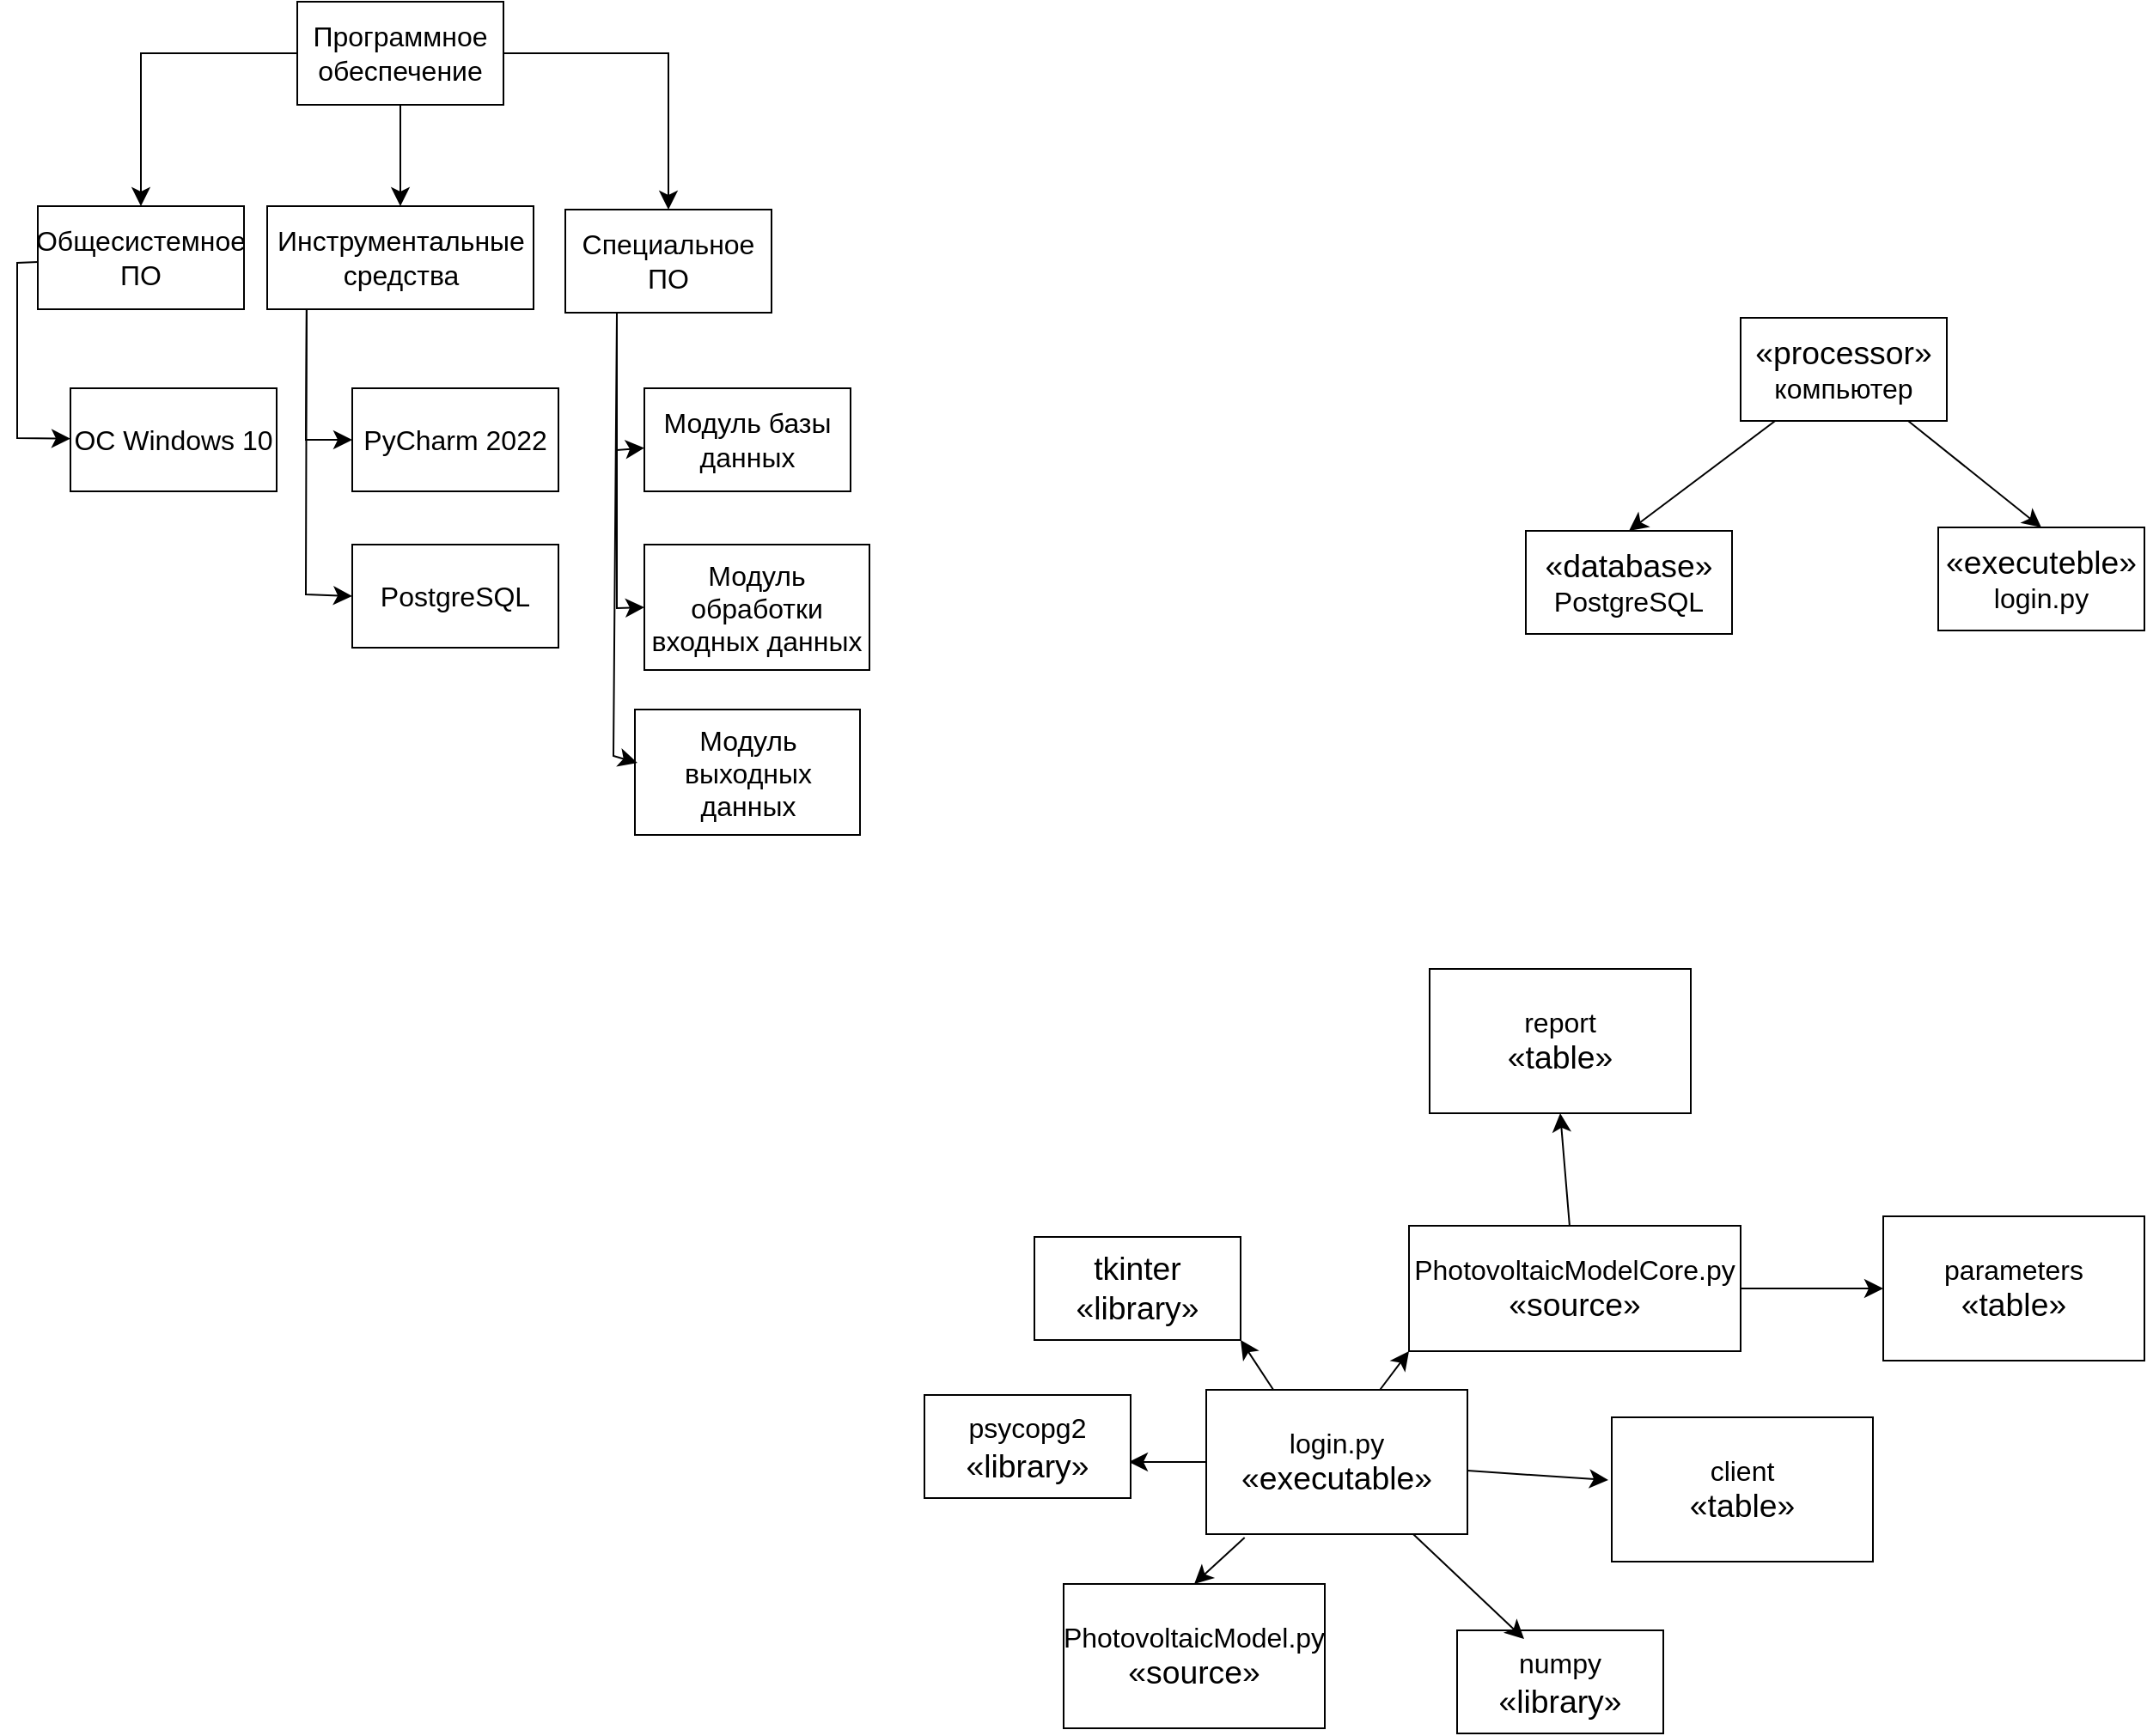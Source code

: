 <mxfile version="22.1.4" type="github">
  <diagram name="Страница — 1" id="VoEZJo4x_uYEtXxC_7kK">
    <mxGraphModel dx="706" dy="842" grid="0" gridSize="10" guides="1" tooltips="1" connect="1" arrows="1" fold="1" page="0" pageScale="1" pageWidth="827" pageHeight="1169" math="0" shadow="0">
      <root>
        <mxCell id="0" />
        <mxCell id="1" parent="0" />
        <mxCell id="uDlhfajTU3gqzJsvabU9-4" value="" style="edgeStyle=none;rounded=0;orthogonalLoop=1;jettySize=auto;html=1;fontSize=12;startSize=8;endSize=8;" parent="1" source="uDlhfajTU3gqzJsvabU9-1" target="uDlhfajTU3gqzJsvabU9-3" edge="1">
          <mxGeometry relative="1" as="geometry">
            <Array as="points">
              <mxPoint x="99" y="139" />
            </Array>
          </mxGeometry>
        </mxCell>
        <mxCell id="uDlhfajTU3gqzJsvabU9-6" value="" style="edgeStyle=none;curved=1;rounded=0;orthogonalLoop=1;jettySize=auto;html=1;fontSize=12;startSize=8;endSize=8;" parent="1" source="uDlhfajTU3gqzJsvabU9-1" target="uDlhfajTU3gqzJsvabU9-5" edge="1">
          <mxGeometry relative="1" as="geometry" />
        </mxCell>
        <mxCell id="uDlhfajTU3gqzJsvabU9-8" value="" style="edgeStyle=none;rounded=0;orthogonalLoop=1;jettySize=auto;html=1;fontSize=12;startSize=8;endSize=8;" parent="1" source="uDlhfajTU3gqzJsvabU9-1" target="uDlhfajTU3gqzJsvabU9-7" edge="1">
          <mxGeometry relative="1" as="geometry">
            <Array as="points">
              <mxPoint x="406" y="139" />
            </Array>
          </mxGeometry>
        </mxCell>
        <mxCell id="uDlhfajTU3gqzJsvabU9-1" value="Программное обеспечение" style="rounded=0;whiteSpace=wrap;html=1;fontSize=16;" parent="1" vertex="1">
          <mxGeometry x="190" y="109" width="120" height="60" as="geometry" />
        </mxCell>
        <mxCell id="uDlhfajTU3gqzJsvabU9-10" value="" style="edgeStyle=none;rounded=0;orthogonalLoop=1;jettySize=auto;html=1;fontSize=12;startSize=8;endSize=8;" parent="1" source="uDlhfajTU3gqzJsvabU9-3" target="uDlhfajTU3gqzJsvabU9-9" edge="1">
          <mxGeometry relative="1" as="geometry">
            <Array as="points">
              <mxPoint x="27" y="261" />
              <mxPoint x="27" y="363" />
            </Array>
          </mxGeometry>
        </mxCell>
        <mxCell id="uDlhfajTU3gqzJsvabU9-3" value="Общесистемное ПО" style="rounded=0;whiteSpace=wrap;html=1;fontSize=16;" parent="1" vertex="1">
          <mxGeometry x="39" y="228" width="120" height="60" as="geometry" />
        </mxCell>
        <mxCell id="uDlhfajTU3gqzJsvabU9-5" value="Инструментальные средства" style="whiteSpace=wrap;html=1;fontSize=16;rounded=0;" parent="1" vertex="1">
          <mxGeometry x="172.5" y="228" width="155" height="60" as="geometry" />
        </mxCell>
        <mxCell id="uDlhfajTU3gqzJsvabU9-7" value="Специальное ПО" style="whiteSpace=wrap;html=1;fontSize=16;rounded=0;" parent="1" vertex="1">
          <mxGeometry x="346" y="230" width="120" height="60" as="geometry" />
        </mxCell>
        <mxCell id="uDlhfajTU3gqzJsvabU9-9" value="ОС Windows 10" style="whiteSpace=wrap;html=1;fontSize=16;rounded=0;" parent="1" vertex="1">
          <mxGeometry x="58" y="334" width="120" height="60" as="geometry" />
        </mxCell>
        <mxCell id="uDlhfajTU3gqzJsvabU9-12" value="" style="endArrow=classic;html=1;rounded=0;fontSize=12;startSize=8;endSize=8;exitX=0.148;exitY=1.009;exitDx=0;exitDy=0;exitPerimeter=0;entryX=0;entryY=0.5;entryDx=0;entryDy=0;" parent="1" source="uDlhfajTU3gqzJsvabU9-5" target="uDlhfajTU3gqzJsvabU9-13" edge="1">
          <mxGeometry width="50" height="50" relative="1" as="geometry">
            <mxPoint x="202" y="306" as="sourcePoint" />
            <mxPoint x="195" y="391" as="targetPoint" />
            <Array as="points">
              <mxPoint x="195" y="364" />
            </Array>
          </mxGeometry>
        </mxCell>
        <mxCell id="uDlhfajTU3gqzJsvabU9-13" value="PyCharm 2022" style="rounded=0;whiteSpace=wrap;html=1;fontSize=16;" parent="1" vertex="1">
          <mxGeometry x="222" y="334" width="120" height="60" as="geometry" />
        </mxCell>
        <mxCell id="uDlhfajTU3gqzJsvabU9-15" value="" style="endArrow=classic;html=1;rounded=0;fontSize=12;startSize=8;endSize=8;exitX=0.148;exitY=1.007;exitDx=0;exitDy=0;exitPerimeter=0;entryX=0;entryY=0.5;entryDx=0;entryDy=0;" parent="1" source="uDlhfajTU3gqzJsvabU9-5" target="uDlhfajTU3gqzJsvabU9-16" edge="1">
          <mxGeometry width="50" height="50" relative="1" as="geometry">
            <mxPoint x="197" y="496" as="sourcePoint" />
            <mxPoint x="198" y="474" as="targetPoint" />
            <Array as="points">
              <mxPoint x="195" y="454" />
            </Array>
          </mxGeometry>
        </mxCell>
        <mxCell id="uDlhfajTU3gqzJsvabU9-16" value="PostgreSQL" style="rounded=0;whiteSpace=wrap;html=1;fontSize=16;" parent="1" vertex="1">
          <mxGeometry x="222" y="425" width="120" height="60" as="geometry" />
        </mxCell>
        <mxCell id="uDlhfajTU3gqzJsvabU9-18" value="" style="endArrow=classic;html=1;rounded=0;fontSize=12;startSize=8;endSize=8;exitX=0.25;exitY=1;exitDx=0;exitDy=0;" parent="1" source="uDlhfajTU3gqzJsvabU9-7" target="uDlhfajTU3gqzJsvabU9-19" edge="1">
          <mxGeometry width="50" height="50" relative="1" as="geometry">
            <mxPoint x="376" y="290" as="sourcePoint" />
            <mxPoint x="376" y="367" as="targetPoint" />
            <Array as="points">
              <mxPoint x="376" y="370" />
            </Array>
          </mxGeometry>
        </mxCell>
        <mxCell id="uDlhfajTU3gqzJsvabU9-19" value="Модуль базы данных" style="rounded=0;whiteSpace=wrap;html=1;fontSize=16;" parent="1" vertex="1">
          <mxGeometry x="392" y="334" width="120" height="60" as="geometry" />
        </mxCell>
        <mxCell id="uDlhfajTU3gqzJsvabU9-20" value="Модуль обработки входных данных" style="rounded=0;whiteSpace=wrap;html=1;fontSize=16;" parent="1" vertex="1">
          <mxGeometry x="392" y="425" width="131" height="73" as="geometry" />
        </mxCell>
        <mxCell id="uDlhfajTU3gqzJsvabU9-21" value="" style="endArrow=classic;html=1;rounded=0;fontSize=12;startSize=8;endSize=8;exitX=0.25;exitY=1;exitDx=0;exitDy=0;entryX=0;entryY=0.5;entryDx=0;entryDy=0;" parent="1" source="uDlhfajTU3gqzJsvabU9-7" target="uDlhfajTU3gqzJsvabU9-20" edge="1">
          <mxGeometry width="50" height="50" relative="1" as="geometry">
            <mxPoint x="331" y="554" as="sourcePoint" />
            <mxPoint x="381" y="504" as="targetPoint" />
            <Array as="points">
              <mxPoint x="376" y="462" />
            </Array>
          </mxGeometry>
        </mxCell>
        <mxCell id="uDlhfajTU3gqzJsvabU9-29" style="edgeStyle=none;curved=1;rounded=0;orthogonalLoop=1;jettySize=auto;html=1;entryX=1;entryY=1;entryDx=0;entryDy=0;fontSize=12;startSize=8;endSize=8;" parent="1" target="uDlhfajTU3gqzJsvabU9-25" edge="1">
          <mxGeometry relative="1" as="geometry">
            <mxPoint x="759.384" y="919" as="sourcePoint" />
          </mxGeometry>
        </mxCell>
        <mxCell id="uDlhfajTU3gqzJsvabU9-30" style="edgeStyle=none;curved=1;rounded=0;orthogonalLoop=1;jettySize=auto;html=1;entryX=0;entryY=1;entryDx=0;entryDy=0;fontSize=12;startSize=8;endSize=8;" parent="1" target="uDlhfajTU3gqzJsvabU9-26" edge="1">
          <mxGeometry relative="1" as="geometry">
            <mxPoint x="818.579" y="919" as="sourcePoint" />
          </mxGeometry>
        </mxCell>
        <mxCell id="uDlhfajTU3gqzJsvabU9-31" style="edgeStyle=none;curved=1;rounded=0;orthogonalLoop=1;jettySize=auto;html=1;entryX=0.5;entryY=0;entryDx=0;entryDy=0;fontSize=12;startSize=8;endSize=8;" parent="1" target="uDlhfajTU3gqzJsvabU9-28" edge="1">
          <mxGeometry relative="1" as="geometry">
            <mxPoint x="741.348" y="1003" as="sourcePoint" />
          </mxGeometry>
        </mxCell>
        <mxCell id="uDlhfajTU3gqzJsvabU9-25" value="&lt;span class=&quot;a&quot;&gt;&lt;span style=&quot;font-size:14.0pt;&lt;br/&gt;line-height:150%;mso-fareast-font-family:Calibri;mso-fareast-theme-font:minor-latin;&lt;br/&gt;mso-ansi-language:RU;mso-fareast-language:EN-US;mso-bidi-language:AR-SA&quot;&gt;tkinter&lt;br&gt;«library»&lt;/span&gt;&lt;/span&gt;" style="rounded=0;whiteSpace=wrap;html=1;fontSize=16;" parent="1" vertex="1">
          <mxGeometry x="619" y="828" width="120" height="60" as="geometry" />
        </mxCell>
        <mxCell id="wwQV_cq410W-Oo6DvZtB-7" style="edgeStyle=none;curved=1;rounded=0;orthogonalLoop=1;jettySize=auto;html=1;fontSize=12;startSize=8;endSize=8;" edge="1" parent="1" source="uDlhfajTU3gqzJsvabU9-26" target="wwQV_cq410W-Oo6DvZtB-6">
          <mxGeometry relative="1" as="geometry" />
        </mxCell>
        <mxCell id="wwQV_cq410W-Oo6DvZtB-15" style="edgeStyle=none;curved=1;rounded=0;orthogonalLoop=1;jettySize=auto;html=1;entryX=0.5;entryY=1;entryDx=0;entryDy=0;fontSize=12;startSize=8;endSize=8;" edge="1" parent="1" source="uDlhfajTU3gqzJsvabU9-26" target="wwQV_cq410W-Oo6DvZtB-14">
          <mxGeometry relative="1" as="geometry" />
        </mxCell>
        <mxCell id="uDlhfajTU3gqzJsvabU9-26" value="&lt;span class=&quot;a&quot;&gt;PhotovoltaicModelCore.py&lt;br&gt;&lt;span style=&quot;font-size:14.0pt;&lt;br/&gt;line-height:150%;mso-fareast-font-family:Calibri;mso-fareast-theme-font:minor-latin;&lt;br/&gt;mso-ansi-language:RU;mso-fareast-language:EN-US;mso-bidi-language:AR-SA&quot;&gt;«source»&lt;/span&gt;&lt;/span&gt;" style="rounded=0;whiteSpace=wrap;html=1;fontSize=16;" parent="1" vertex="1">
          <mxGeometry x="837" y="821.5" width="193" height="73" as="geometry" />
        </mxCell>
        <mxCell id="uDlhfajTU3gqzJsvabU9-28" value="PhotovoltaicModel.py&lt;br&gt;&lt;span class=&quot;a&quot;&gt;&lt;span style=&quot;font-size:14.0pt;&lt;br/&gt;line-height:150%;mso-fareast-font-family:Calibri;mso-fareast-theme-font:minor-latin;&lt;br/&gt;mso-ansi-language:RU;mso-fareast-language:EN-US;mso-bidi-language:AR-SA&quot;&gt;«source»&lt;/span&gt;&lt;/span&gt;" style="rounded=0;whiteSpace=wrap;html=1;fontSize=16;" parent="1" vertex="1">
          <mxGeometry x="636" y="1030" width="152" height="84" as="geometry" />
        </mxCell>
        <mxCell id="uDlhfajTU3gqzJsvabU9-36" style="edgeStyle=none;curved=1;rounded=0;orthogonalLoop=1;jettySize=auto;html=1;entryX=0.5;entryY=0;entryDx=0;entryDy=0;fontSize=12;startSize=8;endSize=8;" parent="1" source="uDlhfajTU3gqzJsvabU9-33" target="uDlhfajTU3gqzJsvabU9-34" edge="1">
          <mxGeometry relative="1" as="geometry" />
        </mxCell>
        <mxCell id="uDlhfajTU3gqzJsvabU9-37" style="edgeStyle=none;curved=1;rounded=0;orthogonalLoop=1;jettySize=auto;html=1;entryX=0.5;entryY=0;entryDx=0;entryDy=0;fontSize=12;startSize=8;endSize=8;" parent="1" source="uDlhfajTU3gqzJsvabU9-33" target="uDlhfajTU3gqzJsvabU9-35" edge="1">
          <mxGeometry relative="1" as="geometry" />
        </mxCell>
        <mxCell id="uDlhfajTU3gqzJsvabU9-33" value="&lt;span class=&quot;a&quot;&gt;&lt;span style=&quot;font-size:14.0pt;&lt;br/&gt;line-height:150%;mso-fareast-font-family:Calibri;mso-fareast-theme-font:minor-latin;&lt;br/&gt;mso-ansi-language:RU;mso-fareast-language:EN-US;mso-bidi-language:AR-SA&quot;&gt;«processor»&lt;br&gt;&lt;/span&gt;&lt;/span&gt;компьютер" style="rounded=0;whiteSpace=wrap;html=1;fontSize=16;" parent="1" vertex="1">
          <mxGeometry x="1030" y="293" width="120" height="60" as="geometry" />
        </mxCell>
        <mxCell id="uDlhfajTU3gqzJsvabU9-34" value="&lt;span class=&quot;a&quot;&gt;&lt;span style=&quot;font-size:14.0pt;&lt;br/&gt;line-height:150%;mso-fareast-font-family:Calibri;mso-fareast-theme-font:minor-latin;&lt;br/&gt;mso-ansi-language:RU;mso-fareast-language:EN-US;mso-bidi-language:AR-SA&quot;&gt;«database»&lt;br&gt;&lt;/span&gt;&lt;/span&gt;PostgreSQL" style="rounded=0;whiteSpace=wrap;html=1;fontSize=16;" parent="1" vertex="1">
          <mxGeometry x="905" y="417" width="120" height="60" as="geometry" />
        </mxCell>
        <mxCell id="uDlhfajTU3gqzJsvabU9-35" value="&lt;span class=&quot;a&quot;&gt;&lt;span style=&quot;font-size:14.0pt;&lt;br/&gt;line-height:150%;mso-fareast-font-family:Calibri;mso-fareast-theme-font:minor-latin;&lt;br/&gt;mso-ansi-language:RU;mso-fareast-language:EN-US;mso-bidi-language:AR-SA&quot;&gt;«executeble»&lt;br&gt;&lt;/span&gt;&lt;/span&gt;login.py" style="rounded=0;whiteSpace=wrap;html=1;fontSize=16;" parent="1" vertex="1">
          <mxGeometry x="1145" y="415" width="120" height="60" as="geometry" />
        </mxCell>
        <mxCell id="fnIkYHsS6YIUJgK9Yxuw-1" value="Модуль выходных данных" style="rounded=0;whiteSpace=wrap;html=1;fontSize=16;" parent="1" vertex="1">
          <mxGeometry x="386.5" y="521" width="131" height="73" as="geometry" />
        </mxCell>
        <mxCell id="fnIkYHsS6YIUJgK9Yxuw-2" value="" style="endArrow=classic;html=1;rounded=0;fontSize=12;startSize=8;endSize=8;exitX=0.25;exitY=1;exitDx=0;exitDy=0;entryX=0.011;entryY=0.425;entryDx=0;entryDy=0;entryPerimeter=0;" parent="1" source="uDlhfajTU3gqzJsvabU9-7" target="fnIkYHsS6YIUJgK9Yxuw-1" edge="1">
          <mxGeometry width="50" height="50" relative="1" as="geometry">
            <mxPoint x="284" y="627" as="sourcePoint" />
            <mxPoint x="334" y="577" as="targetPoint" />
            <Array as="points">
              <mxPoint x="374" y="548" />
            </Array>
          </mxGeometry>
        </mxCell>
        <mxCell id="wwQV_cq410W-Oo6DvZtB-1" style="edgeStyle=none;curved=1;rounded=0;orthogonalLoop=1;jettySize=auto;html=1;fontSize=12;startSize=8;endSize=8;" edge="1" parent="1">
          <mxGeometry relative="1" as="geometry">
            <mxPoint x="953" y="980" as="targetPoint" />
            <mxPoint x="953" y="980" as="sourcePoint" />
          </mxGeometry>
        </mxCell>
        <mxCell id="wwQV_cq410W-Oo6DvZtB-10" value="" style="edgeStyle=none;curved=1;rounded=0;orthogonalLoop=1;jettySize=auto;html=1;fontSize=12;startSize=8;endSize=8;" edge="1" parent="1" source="fnIkYHsS6YIUJgK9Yxuw-3">
          <mxGeometry relative="1" as="geometry">
            <mxPoint x="674" y="959" as="targetPoint" />
          </mxGeometry>
        </mxCell>
        <mxCell id="fnIkYHsS6YIUJgK9Yxuw-3" value="login.py&lt;br&gt;&lt;span class=&quot;a&quot;&gt;&lt;span style=&quot;font-size:14.0pt;&lt;br/&gt;line-height:150%;mso-fareast-font-family:Calibri;mso-fareast-theme-font:minor-latin;&lt;br/&gt;mso-ansi-language:RU;mso-fareast-language:EN-US;mso-bidi-language:AR-SA&quot;&gt;«executable»&lt;/span&gt;&lt;/span&gt;" style="rounded=0;whiteSpace=wrap;html=1;fontSize=16;" parent="1" vertex="1">
          <mxGeometry x="719" y="917" width="152" height="84" as="geometry" />
        </mxCell>
        <mxCell id="wwQV_cq410W-Oo6DvZtB-2" value="" style="edgeStyle=none;curved=1;rounded=0;orthogonalLoop=1;jettySize=auto;html=1;fontSize=12;startSize=8;endSize=8;" edge="1" parent="1" source="fnIkYHsS6YIUJgK9Yxuw-3">
          <mxGeometry relative="1" as="geometry">
            <mxPoint x="953" y="969.509" as="targetPoint" />
            <mxPoint x="871" y="969" as="sourcePoint" />
          </mxGeometry>
        </mxCell>
        <mxCell id="wwQV_cq410W-Oo6DvZtB-4" value="client&lt;br&gt;&lt;span class=&quot;a&quot;&gt;&lt;span style=&quot;font-size:14.0pt;&lt;br/&gt;line-height:150%;mso-fareast-font-family:Calibri;mso-fareast-theme-font:minor-latin;&lt;br/&gt;mso-ansi-language:RU;mso-fareast-language:EN-US;mso-bidi-language:AR-SA&quot;&gt;«table»&lt;/span&gt;&lt;/span&gt;" style="rounded=0;whiteSpace=wrap;html=1;fontSize=16;" vertex="1" parent="1">
          <mxGeometry x="955" y="933" width="152" height="84" as="geometry" />
        </mxCell>
        <mxCell id="wwQV_cq410W-Oo6DvZtB-6" value="parameters&lt;br&gt;&lt;span class=&quot;a&quot;&gt;&lt;span style=&quot;font-size:14.0pt;&lt;br/&gt;line-height:150%;mso-fareast-font-family:Calibri;mso-fareast-theme-font:minor-latin;&lt;br/&gt;mso-ansi-language:RU;mso-fareast-language:EN-US;mso-bidi-language:AR-SA&quot;&gt;«table»&lt;/span&gt;&lt;/span&gt;" style="rounded=0;whiteSpace=wrap;html=1;fontSize=16;" vertex="1" parent="1">
          <mxGeometry x="1113" y="816" width="152" height="84" as="geometry" />
        </mxCell>
        <mxCell id="wwQV_cq410W-Oo6DvZtB-11" value="&lt;span class=&quot;a&quot;&gt;psycopg2&lt;span style=&quot;font-size:14.0pt;&lt;br/&gt;line-height:150%;mso-fareast-font-family:Calibri;mso-fareast-theme-font:minor-latin;&lt;br/&gt;mso-ansi-language:RU;mso-fareast-language:EN-US;mso-bidi-language:AR-SA&quot;&gt;&lt;br&gt;«library»&lt;/span&gt;&lt;/span&gt;" style="rounded=0;whiteSpace=wrap;html=1;fontSize=16;" vertex="1" parent="1">
          <mxGeometry x="555" y="920" width="120" height="60" as="geometry" />
        </mxCell>
        <mxCell id="wwQV_cq410W-Oo6DvZtB-12" value="&lt;span class=&quot;a&quot;&gt;numpy&lt;span style=&quot;font-size:14.0pt;&lt;br/&gt;line-height:150%;mso-fareast-font-family:Calibri;mso-fareast-theme-font:minor-latin;&lt;br/&gt;mso-ansi-language:RU;mso-fareast-language:EN-US;mso-bidi-language:AR-SA&quot;&gt;&lt;br&gt;«library»&lt;/span&gt;&lt;/span&gt;" style="rounded=0;whiteSpace=wrap;html=1;fontSize=16;" vertex="1" parent="1">
          <mxGeometry x="865" y="1057" width="120" height="60" as="geometry" />
        </mxCell>
        <mxCell id="wwQV_cq410W-Oo6DvZtB-13" style="edgeStyle=none;curved=1;rounded=0;orthogonalLoop=1;jettySize=auto;html=1;entryX=0.325;entryY=0.083;entryDx=0;entryDy=0;entryPerimeter=0;fontSize=12;startSize=8;endSize=8;" edge="1" parent="1" source="fnIkYHsS6YIUJgK9Yxuw-3" target="wwQV_cq410W-Oo6DvZtB-12">
          <mxGeometry relative="1" as="geometry" />
        </mxCell>
        <mxCell id="wwQV_cq410W-Oo6DvZtB-14" value="report&lt;br&gt;&lt;span class=&quot;a&quot;&gt;&lt;span style=&quot;font-size:14.0pt;&lt;br/&gt;line-height:150%;mso-fareast-font-family:Calibri;mso-fareast-theme-font:minor-latin;&lt;br/&gt;mso-ansi-language:RU;mso-fareast-language:EN-US;mso-bidi-language:AR-SA&quot;&gt;«table»&lt;/span&gt;&lt;/span&gt;" style="rounded=0;whiteSpace=wrap;html=1;fontSize=16;" vertex="1" parent="1">
          <mxGeometry x="849" y="672" width="152" height="84" as="geometry" />
        </mxCell>
      </root>
    </mxGraphModel>
  </diagram>
</mxfile>
